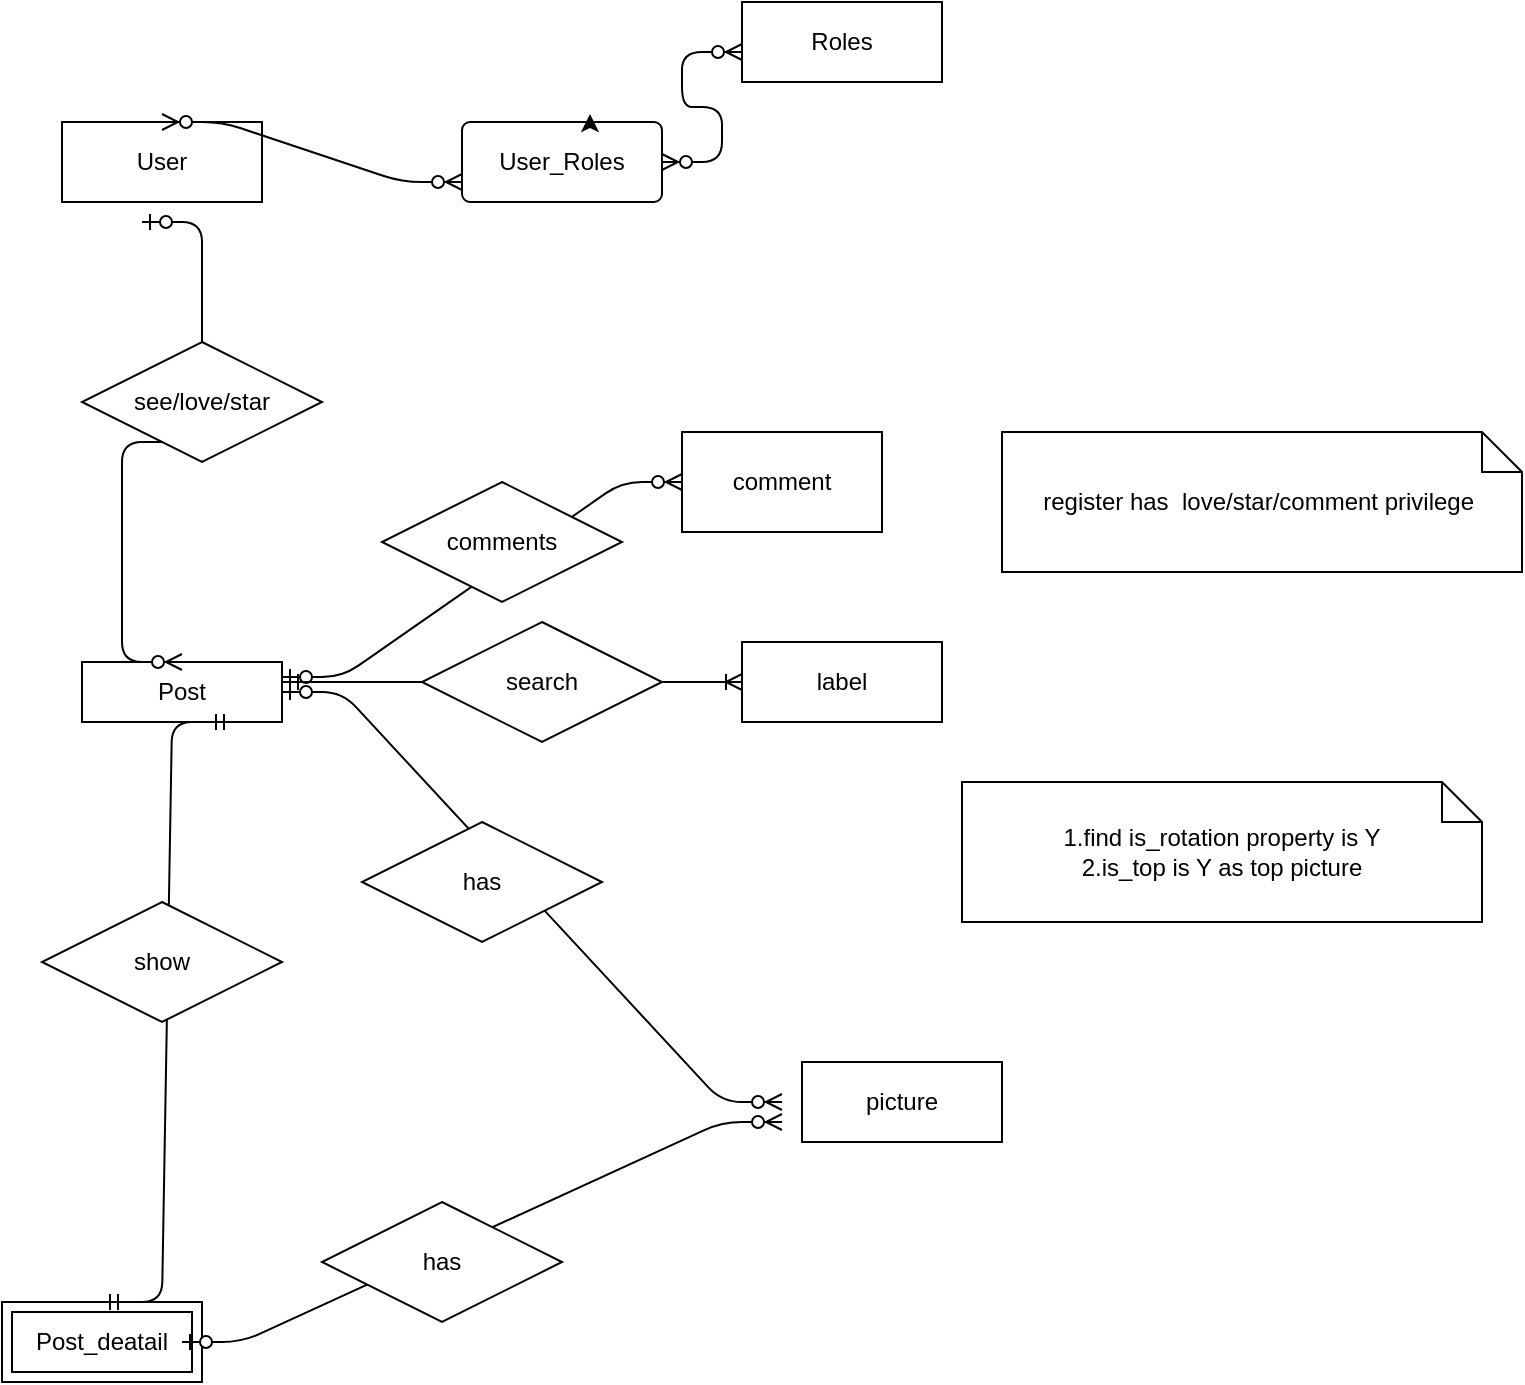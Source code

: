 <mxfile version="14.9.3" type="github">
  <diagram id="R2lEEEUBdFMjLlhIrx00" name="Page-1">
    <mxGraphModel dx="1529" dy="814" grid="1" gridSize="10" guides="1" tooltips="1" connect="1" arrows="1" fold="1" page="1" pageScale="1" pageWidth="850" pageHeight="1100" math="0" shadow="0" extFonts="Permanent Marker^https://fonts.googleapis.com/css?family=Permanent+Marker">
      <root>
        <mxCell id="0" />
        <mxCell id="1" parent="0" />
        <mxCell id="wj8l2izo7W9BaoT4w8Zf-1" value="User" style="whiteSpace=wrap;html=1;align=center;" parent="1" vertex="1">
          <mxGeometry x="200" y="560" width="100" height="40" as="geometry" />
        </mxCell>
        <mxCell id="wj8l2izo7W9BaoT4w8Zf-2" value="Post" style="whiteSpace=wrap;html=1;align=center;" parent="1" vertex="1">
          <mxGeometry x="210" y="830" width="100" height="30" as="geometry" />
        </mxCell>
        <mxCell id="wj8l2izo7W9BaoT4w8Zf-3" value="comment" style="whiteSpace=wrap;html=1;align=center;" parent="1" vertex="1">
          <mxGeometry x="510" y="715" width="100" height="50" as="geometry" />
        </mxCell>
        <mxCell id="wj8l2izo7W9BaoT4w8Zf-4" value="picture" style="whiteSpace=wrap;html=1;align=center;" parent="1" vertex="1">
          <mxGeometry x="570" y="1030" width="100" height="40" as="geometry" />
        </mxCell>
        <mxCell id="wj8l2izo7W9BaoT4w8Zf-23" value="Post_deatail" style="shape=ext;margin=3;double=1;whiteSpace=wrap;html=1;align=center;" parent="1" vertex="1">
          <mxGeometry x="170" y="1150" width="100" height="40" as="geometry" />
        </mxCell>
        <mxCell id="wj8l2izo7W9BaoT4w8Zf-48" value="Roles" style="whiteSpace=wrap;html=1;align=center;" parent="1" vertex="1">
          <mxGeometry x="540" y="500" width="100" height="40" as="geometry" />
        </mxCell>
        <mxCell id="wj8l2izo7W9BaoT4w8Zf-51" value="User_Roles" style="rounded=1;arcSize=10;whiteSpace=wrap;html=1;align=center;" parent="1" vertex="1">
          <mxGeometry x="400" y="560" width="100" height="40" as="geometry" />
        </mxCell>
        <mxCell id="wj8l2izo7W9BaoT4w8Zf-65" value="" style="edgeStyle=entityRelationEdgeStyle;fontSize=12;html=1;endArrow=ERzeroToMany;endFill=1;startArrow=ERzeroToMany;entryX=0;entryY=0.75;entryDx=0;entryDy=0;exitX=0.5;exitY=0;exitDx=0;exitDy=0;" parent="1" source="wj8l2izo7W9BaoT4w8Zf-1" target="wj8l2izo7W9BaoT4w8Zf-51" edge="1">
          <mxGeometry width="100" height="100" relative="1" as="geometry">
            <mxPoint x="250" y="550" as="sourcePoint" />
            <mxPoint x="390" y="470" as="targetPoint" />
          </mxGeometry>
        </mxCell>
        <mxCell id="wj8l2izo7W9BaoT4w8Zf-67" style="edgeStyle=orthogonalEdgeStyle;rounded=0;orthogonalLoop=1;jettySize=auto;html=1;exitX=0.5;exitY=0;exitDx=0;exitDy=0;entryX=0.64;entryY=-0.1;entryDx=0;entryDy=0;entryPerimeter=0;" parent="1" source="wj8l2izo7W9BaoT4w8Zf-51" target="wj8l2izo7W9BaoT4w8Zf-51" edge="1">
          <mxGeometry relative="1" as="geometry" />
        </mxCell>
        <mxCell id="wj8l2izo7W9BaoT4w8Zf-68" value="" style="edgeStyle=entityRelationEdgeStyle;fontSize=12;html=1;endArrow=ERzeroToMany;endFill=1;startArrow=ERzeroToMany;" parent="1" source="wj8l2izo7W9BaoT4w8Zf-51" edge="1">
          <mxGeometry width="100" height="100" relative="1" as="geometry">
            <mxPoint x="440" y="625" as="sourcePoint" />
            <mxPoint x="540" y="525" as="targetPoint" />
          </mxGeometry>
        </mxCell>
        <mxCell id="wj8l2izo7W9BaoT4w8Zf-82" value="" style="edgeStyle=entityRelationEdgeStyle;fontSize=12;html=1;endArrow=ERzeroToMany;startArrow=ERzeroToOne;exitX=1;exitY=0.5;exitDx=0;exitDy=0;" parent="1" source="wj8l2izo7W9BaoT4w8Zf-2" edge="1">
          <mxGeometry width="100" height="100" relative="1" as="geometry">
            <mxPoint x="430" y="860" as="sourcePoint" />
            <mxPoint x="560" y="1050" as="targetPoint" />
          </mxGeometry>
        </mxCell>
        <mxCell id="wj8l2izo7W9BaoT4w8Zf-85" value="" style="edgeStyle=entityRelationEdgeStyle;fontSize=12;html=1;endArrow=ERmandOne;startArrow=ERmandOne;entryX=0.75;entryY=1;entryDx=0;entryDy=0;exitX=0.5;exitY=0;exitDx=0;exitDy=0;" parent="1" source="wj8l2izo7W9BaoT4w8Zf-23" target="wj8l2izo7W9BaoT4w8Zf-2" edge="1">
          <mxGeometry width="100" height="100" relative="1" as="geometry">
            <mxPoint x="430" y="940" as="sourcePoint" />
            <mxPoint x="530" y="840" as="targetPoint" />
          </mxGeometry>
        </mxCell>
        <mxCell id="wj8l2izo7W9BaoT4w8Zf-89" value="show" style="shape=rhombus;perimeter=rhombusPerimeter;whiteSpace=wrap;html=1;align=center;" parent="1" vertex="1">
          <mxGeometry x="190" y="950" width="120" height="60" as="geometry" />
        </mxCell>
        <mxCell id="wj8l2izo7W9BaoT4w8Zf-97" value="" style="edgeStyle=entityRelationEdgeStyle;fontSize=12;html=1;endArrow=ERzeroToMany;startArrow=ERzeroToOne;entryX=0.5;entryY=0;entryDx=0;entryDy=0;" parent="1" target="wj8l2izo7W9BaoT4w8Zf-2" edge="1">
          <mxGeometry width="100" height="100" relative="1" as="geometry">
            <mxPoint x="240" y="610" as="sourcePoint" />
            <mxPoint x="340" y="510" as="targetPoint" />
          </mxGeometry>
        </mxCell>
        <mxCell id="wj8l2izo7W9BaoT4w8Zf-101" value="Text" style="edgeLabel;html=1;align=center;verticalAlign=middle;resizable=0;points=[];" parent="wj8l2izo7W9BaoT4w8Zf-97" vertex="1" connectable="0">
          <mxGeometry x="-0.269" y="1" relative="1" as="geometry">
            <mxPoint as="offset" />
          </mxGeometry>
        </mxCell>
        <mxCell id="wj8l2izo7W9BaoT4w8Zf-100" value="" style="edgeStyle=entityRelationEdgeStyle;fontSize=12;html=1;endArrow=ERzeroToMany;startArrow=ERzeroToOne;exitX=1;exitY=0.25;exitDx=0;exitDy=0;entryX=0;entryY=0.5;entryDx=0;entryDy=0;" parent="1" source="wj8l2izo7W9BaoT4w8Zf-2" target="wj8l2izo7W9BaoT4w8Zf-3" edge="1">
          <mxGeometry width="100" height="100" relative="1" as="geometry">
            <mxPoint x="430" y="850" as="sourcePoint" />
            <mxPoint x="530" y="750" as="targetPoint" />
          </mxGeometry>
        </mxCell>
        <mxCell id="wj8l2izo7W9BaoT4w8Zf-99" value="comments" style="shape=rhombus;perimeter=rhombusPerimeter;whiteSpace=wrap;html=1;align=center;" parent="1" vertex="1">
          <mxGeometry x="360" y="740" width="120" height="60" as="geometry" />
        </mxCell>
        <mxCell id="wj8l2izo7W9BaoT4w8Zf-90" value="see/love/star" style="shape=rhombus;perimeter=rhombusPerimeter;whiteSpace=wrap;html=1;align=center;" parent="1" vertex="1">
          <mxGeometry x="210" y="670" width="120" height="60" as="geometry" />
        </mxCell>
        <mxCell id="wj8l2izo7W9BaoT4w8Zf-106" value="register has &amp;nbsp;love/star/comment privilege&amp;nbsp;" style="shape=note;size=20;whiteSpace=wrap;html=1;" parent="1" vertex="1">
          <mxGeometry x="670" y="715" width="260" height="70" as="geometry" />
        </mxCell>
        <mxCell id="wj8l2izo7W9BaoT4w8Zf-107" value="has" style="shape=rhombus;perimeter=rhombusPerimeter;whiteSpace=wrap;html=1;align=center;" parent="1" vertex="1">
          <mxGeometry x="350" y="910" width="120" height="60" as="geometry" />
        </mxCell>
        <mxCell id="wj8l2izo7W9BaoT4w8Zf-108" value="" style="edgeStyle=entityRelationEdgeStyle;fontSize=12;html=1;endArrow=ERzeroToMany;startArrow=ERzeroToOne;exitX=1;exitY=0.5;exitDx=0;exitDy=0;" parent="1" edge="1">
          <mxGeometry width="100" height="100" relative="1" as="geometry">
            <mxPoint x="260" y="1170" as="sourcePoint" />
            <mxPoint x="560" y="1060" as="targetPoint" />
          </mxGeometry>
        </mxCell>
        <mxCell id="wj8l2izo7W9BaoT4w8Zf-109" value="has" style="shape=rhombus;perimeter=rhombusPerimeter;whiteSpace=wrap;html=1;align=center;" parent="1" vertex="1">
          <mxGeometry x="330" y="1100" width="120" height="60" as="geometry" />
        </mxCell>
        <mxCell id="wj8l2izo7W9BaoT4w8Zf-115" value="1.find is_rotation property is Y&lt;br&gt;2.is_top is Y as top picture" style="shape=note;size=20;whiteSpace=wrap;html=1;" parent="1" vertex="1">
          <mxGeometry x="650" y="890" width="260" height="70" as="geometry" />
        </mxCell>
        <mxCell id="kG2klSsZ3PTCD553_Qnq-3" value="label" style="whiteSpace=wrap;html=1;align=center;" vertex="1" parent="1">
          <mxGeometry x="540" y="820" width="100" height="40" as="geometry" />
        </mxCell>
        <mxCell id="kG2klSsZ3PTCD553_Qnq-4" value="" style="edgeStyle=entityRelationEdgeStyle;fontSize=12;html=1;endArrow=ERoneToMany;startArrow=ERmandOne;entryX=0;entryY=0.5;entryDx=0;entryDy=0;" edge="1" parent="1" target="kG2klSsZ3PTCD553_Qnq-3">
          <mxGeometry width="100" height="100" relative="1" as="geometry">
            <mxPoint x="310" y="840" as="sourcePoint" />
            <mxPoint x="410" y="740" as="targetPoint" />
          </mxGeometry>
        </mxCell>
        <mxCell id="kG2klSsZ3PTCD553_Qnq-5" value="search" style="shape=rhombus;perimeter=rhombusPerimeter;whiteSpace=wrap;html=1;align=center;" vertex="1" parent="1">
          <mxGeometry x="380" y="810" width="120" height="60" as="geometry" />
        </mxCell>
      </root>
    </mxGraphModel>
  </diagram>
</mxfile>
